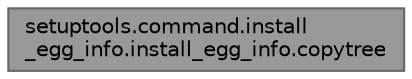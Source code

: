 digraph "setuptools.command.install_egg_info.install_egg_info.copytree"
{
 
  bgcolor="transparent";
  edge [fontname=Helvetica,fontsize=10,labelfontname=Helvetica,labelfontsize=10];
  node [fontname=Helvetica,fontsize=10,shape=box,height=0.2,width=0.4];
  rankdir="LR";
  Node1 [id="Node000001",label="setuptools.command.install\l_egg_info.install_egg_info.copytree",height=0.2,width=0.4,color="gray40", fillcolor="grey60", style="filled", fontcolor="black",tooltip=" "];
}
